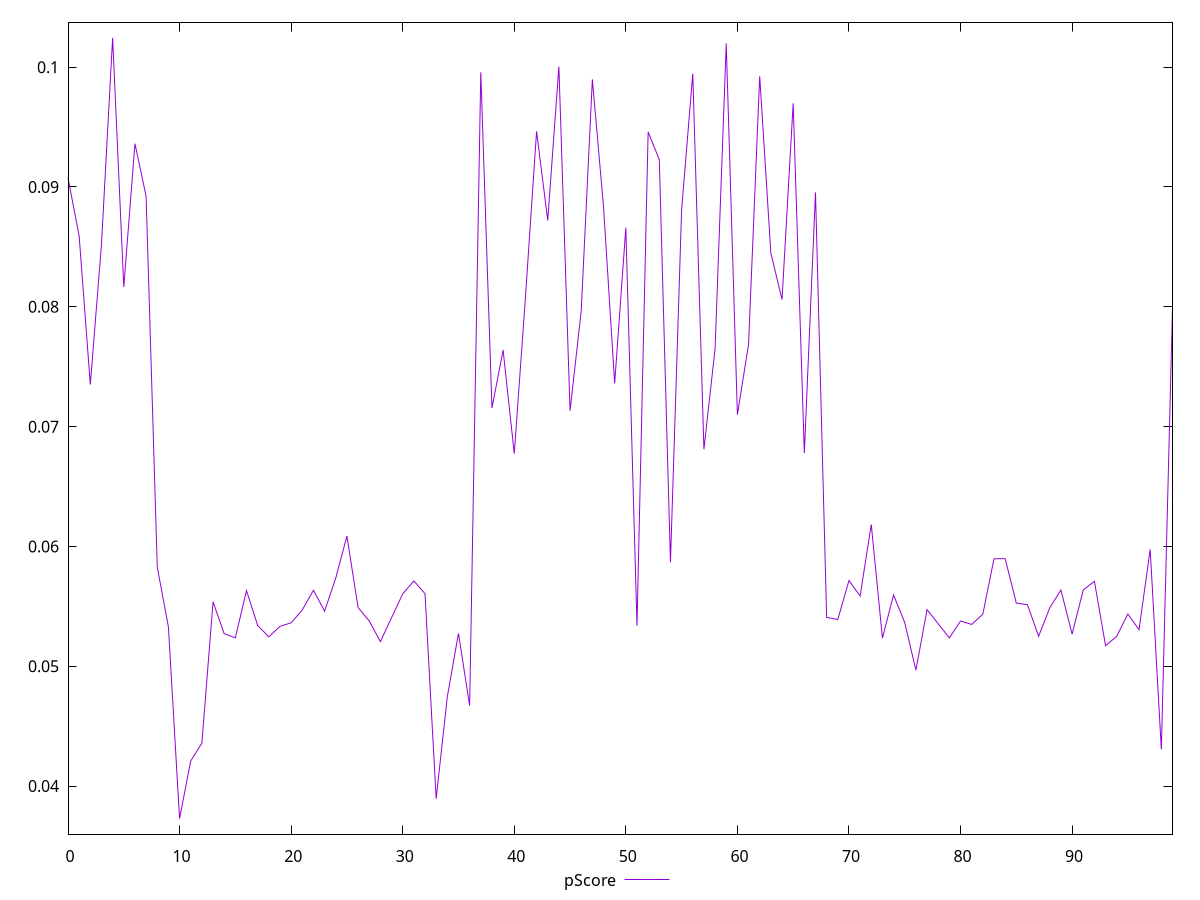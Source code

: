 reset

$pScore <<EOF
0 0.09076484434317234
1 0.08590774833447185
2 0.07351653499370747
3 0.08521463367240073
4 0.1024418888963492
5 0.08165018205964358
6 0.09361461455164755
7 0.08924107794126412
8 0.0582901179230767
9 0.053277873206374116
10 0.03729478767263
11 0.0420995385238197
12 0.04358764300050888
13 0.055374826661102605
14 0.05272237851395045
15 0.05237223238099831
16 0.056318289671384136
17 0.053411629493979484
18 0.05245509799700476
19 0.0533341208992163
20 0.05362744044868678
21 0.05470831979735419
22 0.05634499755424566
23 0.05460382497425964
24 0.05736165966070389
25 0.06086496504361716
26 0.054904314996764125
27 0.0537816418096268
28 0.052057998021838026
29 0.05405386896979669
30 0.056035147918037265
31 0.05712756309416861
32 0.05605907510015379
33 0.03894635078156855
34 0.04746610530791168
35 0.05274480593061426
36 0.04672038175689425
37 0.09956520350439335
38 0.07155299691807437
39 0.07638983227451351
40 0.06774601004066555
41 0.08075152587228596
42 0.0946405932637514
43 0.0872111028020972
44 0.10004707339877111
45 0.07133738336574269
46 0.07963553536982254
47 0.09898235266863492
48 0.08835773525574164
49 0.07360913485310072
50 0.08659751652256215
51 0.05339252087800217
52 0.09459430820894926
53 0.09227717208630326
54 0.05867445567360485
55 0.08807976866999628
56 0.0994543485154804
57 0.06811189639923376
58 0.07650895411699254
59 0.10197565655729113
60 0.07100099668432036
61 0.07686531100048322
62 0.09924538444415737
63 0.0844855923475007
64 0.08060611456549577
65 0.09698437258955556
66 0.06779567999047476
67 0.08954584125254833
68 0.054082915083122574
69 0.05390586627521232
70 0.05715546940544153
71 0.0558642387751373
72 0.0618323268788617
73 0.05235890889043909
74 0.05595065935617399
75 0.05364706467406788
76 0.04967780334366906
77 0.05473266021968576
78 0.05354186212776463
79 0.05237162216245567
80 0.05377689823236487
81 0.0534918147410397
82 0.05434953679349608
83 0.05897165554914496
84 0.05898511789067268
85 0.05527321872902924
86 0.05514277937791756
87 0.05250628660656548
88 0.05488252340633715
89 0.056366070824432846
90 0.052678518332190505
91 0.056366608686877706
92 0.05709774251369548
93 0.051717529946959495
94 0.05250162299541489
95 0.054365280229962065
96 0.053050654876468706
97 0.05975201419703163
98 0.04306127701242385
99 0.07991414563652932
EOF

set key outside below
set xrange [0:99]
set yrange [0.03599184564815562:0.10374483092082358]
set trange [0.03599184564815562:0.10374483092082358]
set terminal svg size 640, 500 enhanced background rgb 'white'
set output "reprap/interactive/samples/pages+cached/pScore/values.svg"

plot $pScore title "pScore" with line

reset
